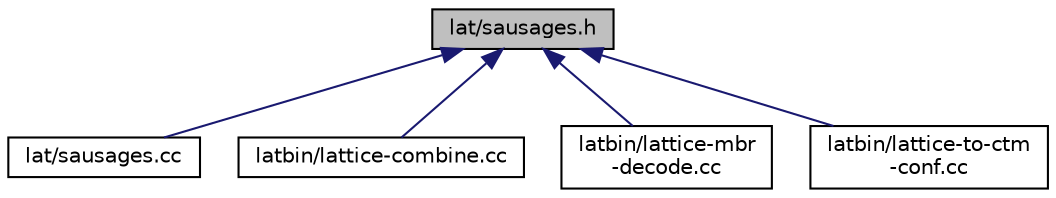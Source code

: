 digraph "lat/sausages.h"
{
  edge [fontname="Helvetica",fontsize="10",labelfontname="Helvetica",labelfontsize="10"];
  node [fontname="Helvetica",fontsize="10",shape=record];
  Node99 [label="lat/sausages.h",height=0.2,width=0.4,color="black", fillcolor="grey75", style="filled", fontcolor="black"];
  Node99 -> Node100 [dir="back",color="midnightblue",fontsize="10",style="solid",fontname="Helvetica"];
  Node100 [label="lat/sausages.cc",height=0.2,width=0.4,color="black", fillcolor="white", style="filled",URL="$sausages_8cc.html"];
  Node99 -> Node101 [dir="back",color="midnightblue",fontsize="10",style="solid",fontname="Helvetica"];
  Node101 [label="latbin/lattice-combine.cc",height=0.2,width=0.4,color="black", fillcolor="white", style="filled",URL="$lattice-combine_8cc.html"];
  Node99 -> Node102 [dir="back",color="midnightblue",fontsize="10",style="solid",fontname="Helvetica"];
  Node102 [label="latbin/lattice-mbr\l-decode.cc",height=0.2,width=0.4,color="black", fillcolor="white", style="filled",URL="$lattice-mbr-decode_8cc.html"];
  Node99 -> Node103 [dir="back",color="midnightblue",fontsize="10",style="solid",fontname="Helvetica"];
  Node103 [label="latbin/lattice-to-ctm\l-conf.cc",height=0.2,width=0.4,color="black", fillcolor="white", style="filled",URL="$lattice-to-ctm-conf_8cc.html"];
}

